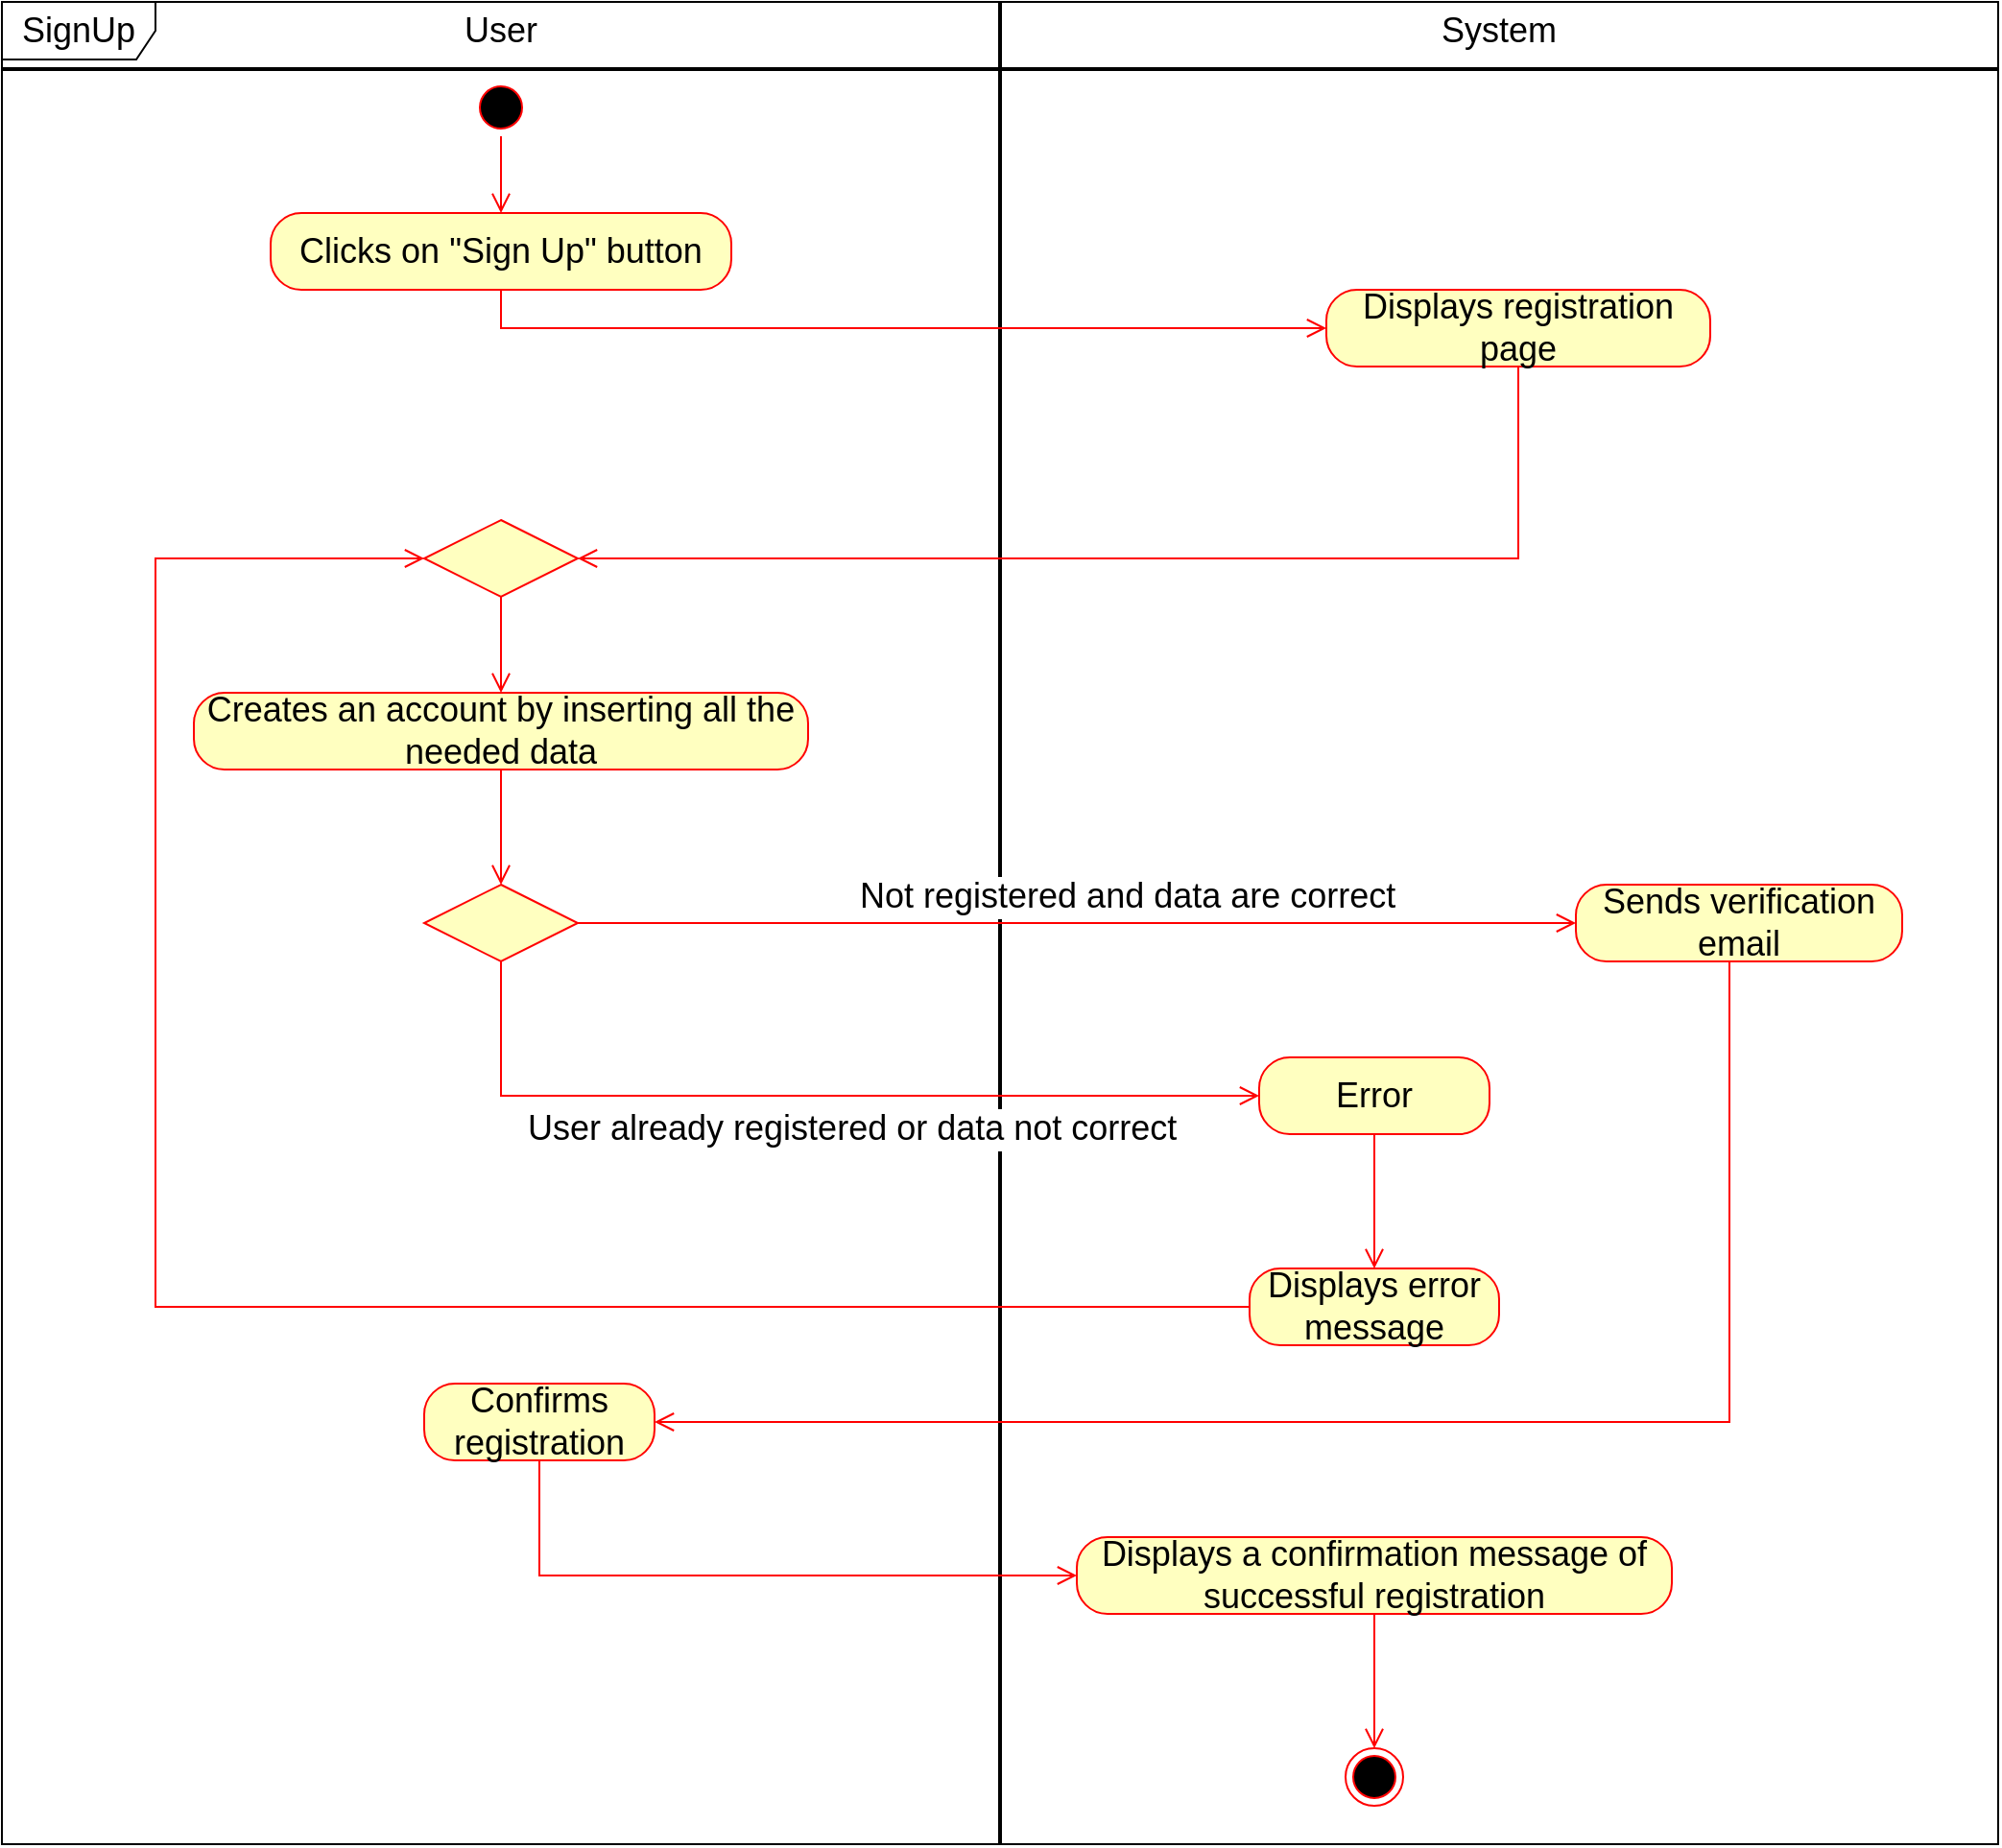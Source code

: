 <mxfile version="16.0.2" type="device" pages="5"><diagram id="i5hA1GaCMHNehdsZrgJi" name="SignUp"><mxGraphModel dx="946" dy="1772" grid="1" gridSize="10" guides="1" tooltips="1" connect="1" arrows="1" fold="1" page="1" pageScale="1" pageWidth="827" pageHeight="1169" math="0" shadow="0"><root><mxCell id="0"/><mxCell id="1" parent="0"/><mxCell id="0Yx5FehD2BTO6RTD4bYX-6" value="&lt;font style=&quot;font-size: 18px&quot;&gt;SignUp&lt;/font&gt;" style="shape=umlFrame;whiteSpace=wrap;html=1;width=80;height=30;" parent="1" vertex="1"><mxGeometry x="40" width="1040" height="960" as="geometry"/></mxCell><mxCell id="0Yx5FehD2BTO6RTD4bYX-12" value="" style="line;strokeWidth=2;direction=south;html=1;" parent="1" vertex="1"><mxGeometry x="555" width="10" height="960" as="geometry"/></mxCell><mxCell id="0Yx5FehD2BTO6RTD4bYX-13" value="" style="ellipse;html=1;shape=startState;fillColor=#000000;strokeColor=#ff0000;" parent="1" vertex="1"><mxGeometry x="285" y="40" width="30" height="30" as="geometry"/></mxCell><mxCell id="0Yx5FehD2BTO6RTD4bYX-14" value="" style="edgeStyle=orthogonalEdgeStyle;html=1;verticalAlign=bottom;endArrow=open;endSize=8;strokeColor=#ff0000;rounded=0;" parent="1" source="0Yx5FehD2BTO6RTD4bYX-13" target="uKWuuBFh4GgIhJsKvrVw-1" edge="1"><mxGeometry relative="1" as="geometry"><mxPoint x="300" y="130" as="targetPoint"/></mxGeometry></mxCell><mxCell id="0Yx5FehD2BTO6RTD4bYX-15" value="" style="rhombus;whiteSpace=wrap;html=1;fillColor=#ffffc0;strokeColor=#ff0000;" parent="1" vertex="1"><mxGeometry x="260" y="270" width="80" height="40" as="geometry"/></mxCell><mxCell id="0Yx5FehD2BTO6RTD4bYX-17" value="" style="edgeStyle=orthogonalEdgeStyle;html=1;align=left;verticalAlign=top;endArrow=open;endSize=8;strokeColor=#ff0000;rounded=0;" parent="1" source="0Yx5FehD2BTO6RTD4bYX-15" target="0Yx5FehD2BTO6RTD4bYX-19" edge="1"><mxGeometry x="-1" relative="1" as="geometry"><mxPoint x="300" y="360" as="targetPoint"/></mxGeometry></mxCell><mxCell id="0Yx5FehD2BTO6RTD4bYX-19" value="&lt;font style=&quot;font-size: 18px&quot;&gt;Creates an account by inserting all the needed data&lt;/font&gt;" style="rounded=1;whiteSpace=wrap;html=1;arcSize=40;fontColor=#000000;fillColor=#ffffc0;strokeColor=#ff0000;" parent="1" vertex="1"><mxGeometry x="140" y="360" width="320" height="40" as="geometry"/></mxCell><mxCell id="0Yx5FehD2BTO6RTD4bYX-20" value="" style="edgeStyle=orthogonalEdgeStyle;html=1;verticalAlign=bottom;endArrow=open;endSize=8;strokeColor=#ff0000;rounded=0;" parent="1" source="0Yx5FehD2BTO6RTD4bYX-19" target="0Yx5FehD2BTO6RTD4bYX-21" edge="1"><mxGeometry relative="1" as="geometry"><mxPoint x="300" y="460" as="targetPoint"/></mxGeometry></mxCell><mxCell id="0Yx5FehD2BTO6RTD4bYX-21" value="" style="rhombus;whiteSpace=wrap;html=1;fillColor=#ffffc0;strokeColor=#ff0000;" parent="1" vertex="1"><mxGeometry x="260" y="460" width="80" height="40" as="geometry"/></mxCell><mxCell id="0Yx5FehD2BTO6RTD4bYX-22" value="&lt;font style=&quot;font-size: 18px&quot;&gt;Not registered and data are correct&lt;/font&gt;" style="edgeStyle=orthogonalEdgeStyle;html=1;align=left;verticalAlign=bottom;endArrow=open;endSize=8;strokeColor=#ff0000;rounded=0;" parent="1" source="0Yx5FehD2BTO6RTD4bYX-21" target="0Yx5FehD2BTO6RTD4bYX-26" edge="1"><mxGeometry x="-0.444" relative="1" as="geometry"><mxPoint x="440" y="480" as="targetPoint"/><mxPoint as="offset"/></mxGeometry></mxCell><mxCell id="0Yx5FehD2BTO6RTD4bYX-23" value="&lt;font style=&quot;font-size: 18px&quot;&gt;User already registered or data not correct&lt;/font&gt;" style="edgeStyle=orthogonalEdgeStyle;html=1;align=left;verticalAlign=top;endArrow=open;endSize=8;strokeColor=#ff0000;rounded=0;" parent="1" source="0Yx5FehD2BTO6RTD4bYX-21" target="ZyyHc0Qk0W2XX4nhN9ns-6" edge="1"><mxGeometry x="-0.65" relative="1" as="geometry"><mxPoint x="630" y="600" as="targetPoint"/><Array as="points"><mxPoint x="300" y="570"/></Array><mxPoint as="offset"/></mxGeometry></mxCell><mxCell id="0Yx5FehD2BTO6RTD4bYX-25" value="" style="edgeStyle=orthogonalEdgeStyle;html=1;verticalAlign=bottom;endArrow=open;endSize=8;strokeColor=#ff0000;rounded=0;" parent="1" source="ZyyHc0Qk0W2XX4nhN9ns-5" target="0Yx5FehD2BTO6RTD4bYX-15" edge="1"><mxGeometry relative="1" as="geometry"><mxPoint x="690" y="724" as="targetPoint"/><Array as="points"><mxPoint x="120" y="680"/><mxPoint x="120" y="290"/></Array><mxPoint x="690" y="620" as="sourcePoint"/></mxGeometry></mxCell><mxCell id="0Yx5FehD2BTO6RTD4bYX-26" value="&lt;font style=&quot;font-size: 18px&quot;&gt;Sends verification email&lt;/font&gt;" style="rounded=1;whiteSpace=wrap;html=1;arcSize=40;fontColor=#000000;fillColor=#ffffc0;strokeColor=#ff0000;" parent="1" vertex="1"><mxGeometry x="860" y="460" width="170" height="40" as="geometry"/></mxCell><mxCell id="0Yx5FehD2BTO6RTD4bYX-27" value="" style="edgeStyle=orthogonalEdgeStyle;html=1;verticalAlign=bottom;endArrow=open;endSize=8;strokeColor=#ff0000;rounded=0;" parent="1" source="0Yx5FehD2BTO6RTD4bYX-26" target="0Yx5FehD2BTO6RTD4bYX-30" edge="1"><mxGeometry relative="1" as="geometry"><mxPoint x="940" y="560" as="targetPoint"/><Array as="points"><mxPoint x="940" y="740"/></Array></mxGeometry></mxCell><mxCell id="0Yx5FehD2BTO6RTD4bYX-30" value="&lt;font style=&quot;font-size: 18px&quot;&gt;Confirms registration&lt;/font&gt;" style="rounded=1;whiteSpace=wrap;html=1;arcSize=40;fontColor=#000000;fillColor=#ffffc0;strokeColor=#ff0000;" parent="1" vertex="1"><mxGeometry x="260" y="720" width="120" height="40" as="geometry"/></mxCell><mxCell id="0Yx5FehD2BTO6RTD4bYX-31" value="" style="edgeStyle=orthogonalEdgeStyle;html=1;verticalAlign=bottom;endArrow=open;endSize=8;strokeColor=#ff0000;rounded=0;" parent="1" source="0Yx5FehD2BTO6RTD4bYX-30" target="0Yx5FehD2BTO6RTD4bYX-32" edge="1"><mxGeometry relative="1" as="geometry"><mxPoint x="320" y="820" as="targetPoint"/><Array as="points"><mxPoint x="320" y="820"/></Array></mxGeometry></mxCell><mxCell id="0Yx5FehD2BTO6RTD4bYX-32" value="&lt;font style=&quot;font-size: 18px&quot;&gt;Displays a confirmation message of successful registration&lt;/font&gt;" style="rounded=1;whiteSpace=wrap;html=1;arcSize=40;fontColor=#000000;fillColor=#ffffc0;strokeColor=#ff0000;" parent="1" vertex="1"><mxGeometry x="600" y="800" width="310" height="40" as="geometry"/></mxCell><mxCell id="0Yx5FehD2BTO6RTD4bYX-33" value="" style="edgeStyle=orthogonalEdgeStyle;html=1;verticalAlign=bottom;endArrow=open;endSize=8;strokeColor=#ff0000;rounded=0;" parent="1" source="0Yx5FehD2BTO6RTD4bYX-32" target="0Yx5FehD2BTO6RTD4bYX-34" edge="1"><mxGeometry relative="1" as="geometry"><mxPoint x="700" y="880" as="targetPoint"/></mxGeometry></mxCell><mxCell id="0Yx5FehD2BTO6RTD4bYX-34" value="" style="ellipse;html=1;shape=endState;fillColor=#000000;strokeColor=#ff0000;" parent="1" vertex="1"><mxGeometry x="740" y="910" width="30" height="30" as="geometry"/></mxCell><mxCell id="0Yx5FehD2BTO6RTD4bYX-35" value="" style="line;strokeWidth=2;html=1;" parent="1" vertex="1"><mxGeometry x="40" y="30" width="1040" height="10" as="geometry"/></mxCell><mxCell id="0Yx5FehD2BTO6RTD4bYX-36" value="&lt;font style=&quot;font-size: 18px&quot;&gt;User&lt;/font&gt;" style="text;html=1;strokeColor=none;fillColor=none;align=center;verticalAlign=middle;whiteSpace=wrap;rounded=0;" parent="1" vertex="1"><mxGeometry x="270" width="60" height="30" as="geometry"/></mxCell><mxCell id="0Yx5FehD2BTO6RTD4bYX-37" value="&lt;font style=&quot;font-size: 18px&quot;&gt;System&lt;/font&gt;" style="text;html=1;strokeColor=none;fillColor=none;align=center;verticalAlign=middle;whiteSpace=wrap;rounded=0;" parent="1" vertex="1"><mxGeometry x="790" width="60" height="30" as="geometry"/></mxCell><mxCell id="ZyyHc0Qk0W2XX4nhN9ns-5" value="&lt;font style=&quot;font-size: 18px&quot;&gt;Displays error message&lt;/font&gt;" style="rounded=1;whiteSpace=wrap;html=1;arcSize=40;fontColor=#000000;fillColor=#ffffc0;strokeColor=#ff0000;" parent="1" vertex="1"><mxGeometry x="690" y="660" width="130" height="40" as="geometry"/></mxCell><mxCell id="ZyyHc0Qk0W2XX4nhN9ns-6" value="&lt;font style=&quot;font-size: 18px&quot;&gt;Error&lt;/font&gt;" style="rounded=1;whiteSpace=wrap;html=1;arcSize=40;fontColor=#000000;fillColor=#ffffc0;strokeColor=#ff0000;" parent="1" vertex="1"><mxGeometry x="695" y="550" width="120" height="40" as="geometry"/></mxCell><mxCell id="ZyyHc0Qk0W2XX4nhN9ns-7" value="" style="edgeStyle=orthogonalEdgeStyle;html=1;verticalAlign=bottom;endArrow=open;endSize=8;strokeColor=#ff0000;rounded=0;" parent="1" source="ZyyHc0Qk0W2XX4nhN9ns-6" target="ZyyHc0Qk0W2XX4nhN9ns-5" edge="1"><mxGeometry relative="1" as="geometry"><mxPoint x="690" y="650" as="targetPoint"/></mxGeometry></mxCell><mxCell id="uKWuuBFh4GgIhJsKvrVw-1" value="&lt;font style=&quot;font-size: 18px&quot;&gt;Clicks on &quot;Sign Up&quot; button&lt;/font&gt;" style="rounded=1;whiteSpace=wrap;html=1;arcSize=40;fontColor=#000000;fillColor=#ffffc0;strokeColor=#ff0000;" parent="1" vertex="1"><mxGeometry x="180" y="110" width="240" height="40" as="geometry"/></mxCell><mxCell id="uKWuuBFh4GgIhJsKvrVw-2" value="" style="edgeStyle=orthogonalEdgeStyle;html=1;verticalAlign=bottom;endArrow=open;endSize=8;strokeColor=#ff0000;rounded=0;" parent="1" source="uKWuuBFh4GgIhJsKvrVw-1" target="uKWuuBFh4GgIhJsKvrVw-3" edge="1"><mxGeometry relative="1" as="geometry"><mxPoint x="300" y="200" as="targetPoint"/><Array as="points"><mxPoint x="300" y="170"/></Array></mxGeometry></mxCell><mxCell id="uKWuuBFh4GgIhJsKvrVw-3" value="&lt;font style=&quot;font-size: 18px&quot;&gt;Displays registration page&lt;/font&gt;" style="rounded=1;whiteSpace=wrap;html=1;arcSize=40;fontColor=#000000;fillColor=#ffffc0;strokeColor=#ff0000;" parent="1" vertex="1"><mxGeometry x="730" y="150" width="200" height="40" as="geometry"/></mxCell><mxCell id="uKWuuBFh4GgIhJsKvrVw-4" value="" style="edgeStyle=orthogonalEdgeStyle;html=1;verticalAlign=bottom;endArrow=open;endSize=8;strokeColor=#ff0000;rounded=0;" parent="1" source="uKWuuBFh4GgIhJsKvrVw-3" target="0Yx5FehD2BTO6RTD4bYX-15" edge="1"><mxGeometry relative="1" as="geometry"><mxPoint x="820" y="210" as="targetPoint"/><Array as="points"><mxPoint x="830" y="290"/></Array></mxGeometry></mxCell></root></mxGraphModel></diagram><diagram id="QBrfwgUqq6HXXIQ34ec0" name="LogIn"><mxGraphModel dx="1662" dy="2034" grid="1" gridSize="10" guides="1" tooltips="1" connect="1" arrows="1" fold="1" page="1" pageScale="1" pageWidth="827" pageHeight="1169" math="0" shadow="0"><root><mxCell id="lk8WA9MDYlUOGoSsoRtr-0"/><mxCell id="lk8WA9MDYlUOGoSsoRtr-1" parent="lk8WA9MDYlUOGoSsoRtr-0"/><mxCell id="H0pcSbQBk07YNYU-L_Fw-0" value="&lt;font style=&quot;font-size: 18px&quot;&gt;LogIn&lt;/font&gt;" style="shape=umlFrame;whiteSpace=wrap;html=1;width=80;height=30;" parent="lk8WA9MDYlUOGoSsoRtr-1" vertex="1"><mxGeometry x="40" width="1040" height="880" as="geometry"/></mxCell><mxCell id="H0pcSbQBk07YNYU-L_Fw-1" value="" style="line;strokeWidth=2;direction=south;html=1;" parent="lk8WA9MDYlUOGoSsoRtr-1" vertex="1"><mxGeometry x="555" width="10" height="880" as="geometry"/></mxCell><mxCell id="H0pcSbQBk07YNYU-L_Fw-2" value="" style="ellipse;html=1;shape=startState;fillColor=#000000;strokeColor=#ff0000;" parent="lk8WA9MDYlUOGoSsoRtr-1" vertex="1"><mxGeometry x="285" y="40" width="30" height="30" as="geometry"/></mxCell><mxCell id="H0pcSbQBk07YNYU-L_Fw-3" value="" style="edgeStyle=orthogonalEdgeStyle;html=1;verticalAlign=bottom;endArrow=open;endSize=8;strokeColor=#ff0000;rounded=0;" parent="lk8WA9MDYlUOGoSsoRtr-1" source="H0pcSbQBk07YNYU-L_Fw-2" edge="1"><mxGeometry relative="1" as="geometry"><mxPoint x="300" y="130" as="targetPoint"/></mxGeometry></mxCell><mxCell id="H0pcSbQBk07YNYU-L_Fw-4" value="" style="rhombus;whiteSpace=wrap;html=1;fillColor=#ffffc0;strokeColor=#ff0000;" parent="lk8WA9MDYlUOGoSsoRtr-1" vertex="1"><mxGeometry x="260" y="300" width="80" height="40" as="geometry"/></mxCell><mxCell id="H0pcSbQBk07YNYU-L_Fw-5" value="" style="edgeStyle=orthogonalEdgeStyle;html=1;align=left;verticalAlign=top;endArrow=open;endSize=8;strokeColor=#ff0000;rounded=0;" parent="lk8WA9MDYlUOGoSsoRtr-1" source="H0pcSbQBk07YNYU-L_Fw-4" target="H0pcSbQBk07YNYU-L_Fw-6" edge="1"><mxGeometry x="-1" relative="1" as="geometry"><mxPoint x="300" y="390" as="targetPoint"/></mxGeometry></mxCell><mxCell id="H0pcSbQBk07YNYU-L_Fw-6" value="&lt;font style=&quot;font-size: 18px&quot;&gt;Inserts credentials&lt;/font&gt;" style="rounded=1;whiteSpace=wrap;html=1;arcSize=40;fontColor=#000000;fillColor=#ffffc0;strokeColor=#ff0000;" parent="lk8WA9MDYlUOGoSsoRtr-1" vertex="1"><mxGeometry x="140" y="390" width="320" height="40" as="geometry"/></mxCell><mxCell id="H0pcSbQBk07YNYU-L_Fw-7" value="" style="edgeStyle=orthogonalEdgeStyle;html=1;verticalAlign=bottom;endArrow=open;endSize=8;strokeColor=#ff0000;rounded=0;" parent="lk8WA9MDYlUOGoSsoRtr-1" source="H0pcSbQBk07YNYU-L_Fw-6" target="H0pcSbQBk07YNYU-L_Fw-8" edge="1"><mxGeometry relative="1" as="geometry"><mxPoint x="300" y="490" as="targetPoint"/></mxGeometry></mxCell><mxCell id="H0pcSbQBk07YNYU-L_Fw-8" value="" style="rhombus;whiteSpace=wrap;html=1;fillColor=#ffffc0;strokeColor=#ff0000;" parent="lk8WA9MDYlUOGoSsoRtr-1" vertex="1"><mxGeometry x="260" y="490" width="80" height="40" as="geometry"/></mxCell><mxCell id="H0pcSbQBk07YNYU-L_Fw-9" value="&lt;font style=&quot;font-size: 18px&quot;&gt;Correct credentials&lt;/font&gt;" style="edgeStyle=orthogonalEdgeStyle;html=1;align=left;verticalAlign=bottom;endArrow=open;endSize=8;strokeColor=#ff0000;rounded=0;" parent="lk8WA9MDYlUOGoSsoRtr-1" source="H0pcSbQBk07YNYU-L_Fw-8" target="H0pcSbQBk07YNYU-L_Fw-13" edge="1"><mxGeometry x="-0.268" relative="1" as="geometry"><mxPoint x="440" y="510" as="targetPoint"/><mxPoint as="offset"/></mxGeometry></mxCell><mxCell id="H0pcSbQBk07YNYU-L_Fw-10" value="&lt;font style=&quot;font-size: 18px&quot;&gt;Wrong credentials&lt;/font&gt;" style="edgeStyle=orthogonalEdgeStyle;html=1;align=left;verticalAlign=top;endArrow=open;endSize=8;strokeColor=#ff0000;rounded=0;" parent="lk8WA9MDYlUOGoSsoRtr-1" source="H0pcSbQBk07YNYU-L_Fw-8" target="H0pcSbQBk07YNYU-L_Fw-26" edge="1"><mxGeometry x="-0.442" relative="1" as="geometry"><mxPoint x="630" y="630" as="targetPoint"/><Array as="points"><mxPoint x="300" y="630"/></Array><mxPoint as="offset"/></mxGeometry></mxCell><mxCell id="H0pcSbQBk07YNYU-L_Fw-13" value="&lt;font style=&quot;font-size: 18px&quot;&gt;Displays precedent page or home page&lt;/font&gt;" style="rounded=1;whiteSpace=wrap;html=1;arcSize=40;fontColor=#000000;fillColor=#ffffc0;strokeColor=#ff0000;" parent="lk8WA9MDYlUOGoSsoRtr-1" vertex="1"><mxGeometry x="750" y="490" width="250" height="40" as="geometry"/></mxCell><mxCell id="H0pcSbQBk07YNYU-L_Fw-14" value="" style="edgeStyle=orthogonalEdgeStyle;html=1;verticalAlign=bottom;endArrow=open;endSize=8;strokeColor=#ff0000;rounded=0;" parent="lk8WA9MDYlUOGoSsoRtr-1" source="H0pcSbQBk07YNYU-L_Fw-13" target="H0pcSbQBk07YNYU-L_Fw-19" edge="1"><mxGeometry relative="1" as="geometry"><mxPoint x="755" y="830" as="targetPoint"/><Array as="points"/></mxGeometry></mxCell><mxCell id="H0pcSbQBk07YNYU-L_Fw-19" value="" style="ellipse;html=1;shape=endState;fillColor=#000000;strokeColor=#ff0000;" parent="lk8WA9MDYlUOGoSsoRtr-1" vertex="1"><mxGeometry x="860" y="740" width="30" height="30" as="geometry"/></mxCell><mxCell id="H0pcSbQBk07YNYU-L_Fw-20" value="" style="line;strokeWidth=2;html=1;" parent="lk8WA9MDYlUOGoSsoRtr-1" vertex="1"><mxGeometry x="40" y="30" width="1040" height="10" as="geometry"/></mxCell><mxCell id="H0pcSbQBk07YNYU-L_Fw-21" value="&lt;font style=&quot;font-size: 18px&quot;&gt;User&lt;/font&gt;" style="text;html=1;strokeColor=none;fillColor=none;align=center;verticalAlign=middle;whiteSpace=wrap;rounded=0;" parent="lk8WA9MDYlUOGoSsoRtr-1" vertex="1"><mxGeometry x="270" width="60" height="30" as="geometry"/></mxCell><mxCell id="H0pcSbQBk07YNYU-L_Fw-22" value="&lt;font style=&quot;font-size: 18px&quot;&gt;System&lt;/font&gt;" style="text;html=1;strokeColor=none;fillColor=none;align=center;verticalAlign=middle;whiteSpace=wrap;rounded=0;" parent="lk8WA9MDYlUOGoSsoRtr-1" vertex="1"><mxGeometry x="790" width="60" height="30" as="geometry"/></mxCell><mxCell id="H0pcSbQBk07YNYU-L_Fw-23" value="&lt;font style=&quot;font-size: 18px&quot;&gt;Displays error message&lt;/font&gt;" style="rounded=1;whiteSpace=wrap;html=1;arcSize=40;fontColor=#000000;fillColor=#ffffc0;strokeColor=#ff0000;" parent="lk8WA9MDYlUOGoSsoRtr-1" vertex="1"><mxGeometry x="610" y="740" width="160" height="40" as="geometry"/></mxCell><mxCell id="H0pcSbQBk07YNYU-L_Fw-24" value="" style="edgeStyle=orthogonalEdgeStyle;html=1;verticalAlign=bottom;endArrow=open;endSize=8;strokeColor=#ff0000;rounded=0;" parent="lk8WA9MDYlUOGoSsoRtr-1" source="H0pcSbQBk07YNYU-L_Fw-23" target="H0pcSbQBk07YNYU-L_Fw-4" edge="1"><mxGeometry relative="1" as="geometry"><mxPoint x="690" y="840" as="targetPoint"/><Array as="points"><mxPoint x="100" y="760"/><mxPoint x="100" y="320"/></Array></mxGeometry></mxCell><mxCell id="H0pcSbQBk07YNYU-L_Fw-26" value="&lt;font style=&quot;font-size: 18px&quot;&gt;Error&lt;/font&gt;" style="rounded=1;whiteSpace=wrap;html=1;arcSize=40;fontColor=#000000;fillColor=#ffffc0;strokeColor=#ff0000;" parent="lk8WA9MDYlUOGoSsoRtr-1" vertex="1"><mxGeometry x="630" y="610" width="120" height="40" as="geometry"/></mxCell><mxCell id="H0pcSbQBk07YNYU-L_Fw-27" value="" style="edgeStyle=orthogonalEdgeStyle;html=1;verticalAlign=bottom;endArrow=open;endSize=8;strokeColor=#ff0000;rounded=0;" parent="lk8WA9MDYlUOGoSsoRtr-1" source="H0pcSbQBk07YNYU-L_Fw-26" target="H0pcSbQBk07YNYU-L_Fw-23" edge="1"><mxGeometry relative="1" as="geometry"><mxPoint x="690" y="710" as="targetPoint"/></mxGeometry></mxCell><mxCell id="7cRLD-OujMp4vOXJJFKc-0" value="&lt;font style=&quot;font-size: 18px&quot;&gt;Clicks on &quot;Sign In&quot; button&lt;/font&gt;" style="rounded=1;whiteSpace=wrap;html=1;arcSize=40;fontColor=#000000;fillColor=#ffffc0;strokeColor=#ff0000;" parent="lk8WA9MDYlUOGoSsoRtr-1" vertex="1"><mxGeometry x="200" y="120" width="200" height="40" as="geometry"/></mxCell><mxCell id="7cRLD-OujMp4vOXJJFKc-1" value="" style="edgeStyle=orthogonalEdgeStyle;html=1;verticalAlign=bottom;endArrow=open;endSize=8;strokeColor=#ff0000;rounded=0;" parent="lk8WA9MDYlUOGoSsoRtr-1" source="7cRLD-OujMp4vOXJJFKc-0" target="7cRLD-OujMp4vOXJJFKc-2" edge="1"><mxGeometry relative="1" as="geometry"><mxPoint x="300" y="210" as="targetPoint"/></mxGeometry></mxCell><mxCell id="7cRLD-OujMp4vOXJJFKc-2" value="&lt;font style=&quot;font-size: 18px&quot;&gt;Displays login page&lt;/font&gt;" style="rounded=1;whiteSpace=wrap;html=1;arcSize=40;fontColor=#000000;fillColor=#ffffc0;strokeColor=#ff0000;" parent="lk8WA9MDYlUOGoSsoRtr-1" vertex="1"><mxGeometry x="730" y="180" width="180" height="40" as="geometry"/></mxCell><mxCell id="7cRLD-OujMp4vOXJJFKc-3" value="" style="edgeStyle=orthogonalEdgeStyle;html=1;verticalAlign=bottom;endArrow=open;endSize=8;strokeColor=#ff0000;rounded=0;" parent="lk8WA9MDYlUOGoSsoRtr-1" source="7cRLD-OujMp4vOXJJFKc-2" target="H0pcSbQBk07YNYU-L_Fw-4" edge="1"><mxGeometry relative="1" as="geometry"><mxPoint x="820" y="260" as="targetPoint"/><Array as="points"><mxPoint x="820" y="320"/></Array></mxGeometry></mxCell></root></mxGraphModel></diagram><diagram id="NX4KJ0emV-spg4WpXDUq" name="PublishAPost"><mxGraphModel dx="1662" dy="2034" grid="1" gridSize="10" guides="1" tooltips="1" connect="1" arrows="1" fold="1" page="1" pageScale="1" pageWidth="827" pageHeight="1169" math="0" shadow="0"><root><mxCell id="JywbN3MFghpIxp9DJnzV-0"/><mxCell id="JywbN3MFghpIxp9DJnzV-1" parent="JywbN3MFghpIxp9DJnzV-0"/><mxCell id="JywbN3MFghpIxp9DJnzV-2" value="&lt;font style=&quot;font-size: 18px&quot;&gt;PublishAPost&lt;/font&gt;" style="shape=umlFrame;whiteSpace=wrap;html=1;width=130;height=30;" parent="JywbN3MFghpIxp9DJnzV-1" vertex="1"><mxGeometry x="40" width="1040" height="720" as="geometry"/></mxCell><mxCell id="JywbN3MFghpIxp9DJnzV-3" value="" style="line;strokeWidth=2;direction=south;html=1;" parent="JywbN3MFghpIxp9DJnzV-1" vertex="1"><mxGeometry x="555" width="10" height="720" as="geometry"/></mxCell><mxCell id="JywbN3MFghpIxp9DJnzV-4" value="" style="ellipse;html=1;shape=startState;fillColor=#000000;strokeColor=#ff0000;" parent="JywbN3MFghpIxp9DJnzV-1" vertex="1"><mxGeometry x="285" y="40" width="30" height="30" as="geometry"/></mxCell><mxCell id="JywbN3MFghpIxp9DJnzV-5" value="" style="edgeStyle=orthogonalEdgeStyle;html=1;verticalAlign=bottom;endArrow=open;endSize=8;strokeColor=#ff0000;rounded=0;" parent="JywbN3MFghpIxp9DJnzV-1" source="JywbN3MFghpIxp9DJnzV-4" target="JywbN3MFghpIxp9DJnzV-23" edge="1"><mxGeometry relative="1" as="geometry"><mxPoint x="300" y="120" as="targetPoint"/></mxGeometry></mxCell><mxCell id="JywbN3MFghpIxp9DJnzV-8" value="&lt;font style=&quot;font-size: 18px&quot;&gt;&amp;nbsp;Inserts a new answer in the form and clicks the confirmation button&lt;/font&gt;" style="rounded=1;whiteSpace=wrap;html=1;arcSize=40;fontColor=#000000;fillColor=#ffffc0;strokeColor=#ff0000;" parent="JywbN3MFghpIxp9DJnzV-1" vertex="1"><mxGeometry x="140" y="260" width="320" height="40" as="geometry"/></mxCell><mxCell id="JywbN3MFghpIxp9DJnzV-9" value="" style="edgeStyle=orthogonalEdgeStyle;html=1;verticalAlign=bottom;endArrow=open;endSize=8;strokeColor=#ff0000;rounded=0;entryX=0.5;entryY=0;entryDx=0;entryDy=0;" parent="JywbN3MFghpIxp9DJnzV-1" source="JywbN3MFghpIxp9DJnzV-8" target="JywbN3MFghpIxp9DJnzV-10" edge="1"><mxGeometry relative="1" as="geometry"><mxPoint x="300" y="320" as="targetPoint"/></mxGeometry></mxCell><mxCell id="JywbN3MFghpIxp9DJnzV-10" value="" style="rhombus;whiteSpace=wrap;html=1;fillColor=#ffffc0;strokeColor=#ff0000;" parent="JywbN3MFghpIxp9DJnzV-1" vertex="1"><mxGeometry x="260" y="350" width="80" height="40" as="geometry"/></mxCell><mxCell id="JywbN3MFghpIxp9DJnzV-11" value="&lt;font style=&quot;font-size: 18px&quot;&gt;Valid contents&lt;/font&gt;" style="edgeStyle=orthogonalEdgeStyle;html=1;align=left;verticalAlign=bottom;endArrow=open;endSize=8;strokeColor=#ff0000;rounded=0;" parent="JywbN3MFghpIxp9DJnzV-1" source="JywbN3MFghpIxp9DJnzV-10" target="JywbN3MFghpIxp9DJnzV-13" edge="1"><mxGeometry x="-0.171" relative="1" as="geometry"><mxPoint x="440" y="340" as="targetPoint"/><mxPoint as="offset"/></mxGeometry></mxCell><mxCell id="JywbN3MFghpIxp9DJnzV-12" value="&lt;font style=&quot;font-size: 18px&quot;&gt;Invalid contents&lt;/font&gt;" style="edgeStyle=orthogonalEdgeStyle;html=1;align=left;verticalAlign=top;endArrow=open;endSize=8;strokeColor=#ff0000;rounded=0;" parent="JywbN3MFghpIxp9DJnzV-1" source="JywbN3MFghpIxp9DJnzV-10" target="JywbN3MFghpIxp9DJnzV-21" edge="1"><mxGeometry x="-0.442" relative="1" as="geometry"><mxPoint x="630" y="460" as="targetPoint"/><Array as="points"><mxPoint x="300" y="460"/></Array><mxPoint as="offset"/></mxGeometry></mxCell><mxCell id="JywbN3MFghpIxp9DJnzV-13" value="&lt;font style=&quot;font-size: 18px&quot;&gt;The answer is in pending approval&lt;/font&gt;" style="rounded=1;whiteSpace=wrap;html=1;arcSize=40;fontColor=#000000;fillColor=#ffffc0;strokeColor=#ff0000;" parent="JywbN3MFghpIxp9DJnzV-1" vertex="1"><mxGeometry x="750" y="350" width="250" height="40" as="geometry"/></mxCell><mxCell id="JywbN3MFghpIxp9DJnzV-14" value="" style="edgeStyle=orthogonalEdgeStyle;html=1;verticalAlign=bottom;endArrow=open;endSize=8;strokeColor=#ff0000;rounded=0;" parent="JywbN3MFghpIxp9DJnzV-1" source="JywbN3MFghpIxp9DJnzV-13" target="JywbN3MFghpIxp9DJnzV-15" edge="1"><mxGeometry relative="1" as="geometry"><mxPoint x="755" y="660" as="targetPoint"/><Array as="points"/></mxGeometry></mxCell><mxCell id="JywbN3MFghpIxp9DJnzV-15" value="" style="ellipse;html=1;shape=endState;fillColor=#000000;strokeColor=#ff0000;" parent="JywbN3MFghpIxp9DJnzV-1" vertex="1"><mxGeometry x="860" y="570" width="30" height="30" as="geometry"/></mxCell><mxCell id="JywbN3MFghpIxp9DJnzV-16" value="" style="line;strokeWidth=2;html=1;" parent="JywbN3MFghpIxp9DJnzV-1" vertex="1"><mxGeometry x="40" y="30" width="1040" height="10" as="geometry"/></mxCell><mxCell id="JywbN3MFghpIxp9DJnzV-17" value="&lt;font style=&quot;font-size: 18px&quot;&gt;User&lt;/font&gt;" style="text;html=1;strokeColor=none;fillColor=none;align=center;verticalAlign=middle;whiteSpace=wrap;rounded=0;" parent="JywbN3MFghpIxp9DJnzV-1" vertex="1"><mxGeometry x="245" width="110" height="30" as="geometry"/></mxCell><mxCell id="JywbN3MFghpIxp9DJnzV-18" value="&lt;font style=&quot;font-size: 18px&quot;&gt;System&lt;/font&gt;" style="text;html=1;strokeColor=none;fillColor=none;align=center;verticalAlign=middle;whiteSpace=wrap;rounded=0;" parent="JywbN3MFghpIxp9DJnzV-1" vertex="1"><mxGeometry x="790" width="60" height="30" as="geometry"/></mxCell><mxCell id="JywbN3MFghpIxp9DJnzV-19" value="&lt;font style=&quot;font-size: 18px&quot;&gt;Displays error message&lt;/font&gt;" style="rounded=1;whiteSpace=wrap;html=1;arcSize=40;fontColor=#000000;fillColor=#ffffc0;strokeColor=#ff0000;" parent="JywbN3MFghpIxp9DJnzV-1" vertex="1"><mxGeometry x="610" y="570" width="160" height="40" as="geometry"/></mxCell><mxCell id="JywbN3MFghpIxp9DJnzV-20" value="" style="edgeStyle=orthogonalEdgeStyle;html=1;verticalAlign=bottom;endArrow=open;endSize=8;strokeColor=#ff0000;rounded=0;" parent="JywbN3MFghpIxp9DJnzV-1" source="JywbN3MFghpIxp9DJnzV-19" target="WKENXxvXw02hCiReV8y9-4" edge="1"><mxGeometry relative="1" as="geometry"><mxPoint x="690" y="670" as="targetPoint"/><Array as="points"><mxPoint x="130" y="590"/></Array></mxGeometry></mxCell><mxCell id="JywbN3MFghpIxp9DJnzV-21" value="&lt;font style=&quot;font-size: 18px&quot;&gt;Error&lt;/font&gt;" style="rounded=1;whiteSpace=wrap;html=1;arcSize=40;fontColor=#000000;fillColor=#ffffc0;strokeColor=#ff0000;" parent="JywbN3MFghpIxp9DJnzV-1" vertex="1"><mxGeometry x="630" y="440" width="120" height="40" as="geometry"/></mxCell><mxCell id="JywbN3MFghpIxp9DJnzV-22" value="" style="edgeStyle=orthogonalEdgeStyle;html=1;verticalAlign=bottom;endArrow=open;endSize=8;strokeColor=#ff0000;rounded=0;" parent="JywbN3MFghpIxp9DJnzV-1" source="JywbN3MFghpIxp9DJnzV-21" target="JywbN3MFghpIxp9DJnzV-19" edge="1"><mxGeometry relative="1" as="geometry"><mxPoint x="690" y="540" as="targetPoint"/></mxGeometry></mxCell><mxCell id="JywbN3MFghpIxp9DJnzV-23" value="&lt;font style=&quot;font-size: 18px&quot;&gt;Selects a section and a discussion&lt;/font&gt;" style="rounded=1;whiteSpace=wrap;html=1;arcSize=40;fontColor=#000000;fillColor=#ffffc0;strokeColor=#ff0000;" parent="JywbN3MFghpIxp9DJnzV-1" vertex="1"><mxGeometry x="150" y="160" width="300" height="40" as="geometry"/></mxCell><mxCell id="JywbN3MFghpIxp9DJnzV-24" value="" style="edgeStyle=orthogonalEdgeStyle;html=1;verticalAlign=bottom;endArrow=open;endSize=8;strokeColor=#ff0000;rounded=0;" parent="JywbN3MFghpIxp9DJnzV-1" source="JywbN3MFghpIxp9DJnzV-23" target="JywbN3MFghpIxp9DJnzV-8" edge="1"><mxGeometry relative="1" as="geometry"><mxPoint x="300" y="220" as="targetPoint"/></mxGeometry></mxCell><mxCell id="WKENXxvXw02hCiReV8y9-4" value="&lt;font style=&quot;font-size: 18px&quot;&gt;Modifies the answer&lt;/font&gt;" style="rounded=1;whiteSpace=wrap;html=1;arcSize=40;fontColor=#000000;fillColor=#ffffc0;strokeColor=#ff0000;" parent="JywbN3MFghpIxp9DJnzV-1" vertex="1"><mxGeometry x="70" y="470" width="120" height="40" as="geometry"/></mxCell><mxCell id="WKENXxvXw02hCiReV8y9-5" value="" style="edgeStyle=orthogonalEdgeStyle;html=1;verticalAlign=bottom;endArrow=open;endSize=8;strokeColor=#ff0000;rounded=0;" parent="JywbN3MFghpIxp9DJnzV-1" source="WKENXxvXw02hCiReV8y9-4" target="JywbN3MFghpIxp9DJnzV-10" edge="1"><mxGeometry relative="1" as="geometry"><mxPoint x="180" y="570" as="targetPoint"/><Array as="points"><mxPoint x="130" y="370"/></Array></mxGeometry></mxCell></root></mxGraphModel></diagram><diagram id="xcuDcfUBw6uulzkoQ40_" name="ModifyAPost"><mxGraphModel dx="946" dy="603" grid="1" gridSize="10" guides="1" tooltips="1" connect="1" arrows="1" fold="1" page="1" pageScale="1" pageWidth="827" pageHeight="1169" math="0" shadow="0"><root><mxCell id="rfF3BMJk1L4laY5U-T6r-0"/><mxCell id="rfF3BMJk1L4laY5U-T6r-1" parent="rfF3BMJk1L4laY5U-T6r-0"/><mxCell id="4bSX0plQ2-LvprHm_XTw-0" value="&lt;font style=&quot;font-size: 18px&quot;&gt;ModifyAPost&lt;/font&gt;" style="shape=umlFrame;whiteSpace=wrap;html=1;width=130;height=30;" parent="rfF3BMJk1L4laY5U-T6r-1" vertex="1"><mxGeometry x="10" y="50" width="1040" height="720" as="geometry"/></mxCell><mxCell id="4bSX0plQ2-LvprHm_XTw-1" value="" style="line;strokeWidth=2;direction=south;html=1;" parent="rfF3BMJk1L4laY5U-T6r-1" vertex="1"><mxGeometry x="525" y="50" width="10" height="720" as="geometry"/></mxCell><mxCell id="4bSX0plQ2-LvprHm_XTw-2" value="" style="ellipse;html=1;shape=startState;fillColor=#000000;strokeColor=#ff0000;" parent="rfF3BMJk1L4laY5U-T6r-1" vertex="1"><mxGeometry x="255" y="90" width="30" height="30" as="geometry"/></mxCell><mxCell id="4bSX0plQ2-LvprHm_XTw-3" value="" style="edgeStyle=orthogonalEdgeStyle;html=1;verticalAlign=bottom;endArrow=open;endSize=8;strokeColor=#ff0000;rounded=0;" parent="rfF3BMJk1L4laY5U-T6r-1" source="4bSX0plQ2-LvprHm_XTw-2" target="4bSX0plQ2-LvprHm_XTw-10" edge="1"><mxGeometry relative="1" as="geometry"><mxPoint x="270" y="170" as="targetPoint"/></mxGeometry></mxCell><mxCell id="4bSX0plQ2-LvprHm_XTw-4" value="&lt;font style=&quot;font-size: 18px&quot;&gt;Introduces changes and confirms&lt;/font&gt;" style="rounded=1;whiteSpace=wrap;html=1;arcSize=40;fontColor=#000000;fillColor=#ffffc0;strokeColor=#ff0000;" parent="rfF3BMJk1L4laY5U-T6r-1" vertex="1"><mxGeometry x="150" y="300" width="230" height="40" as="geometry"/></mxCell><mxCell id="4bSX0plQ2-LvprHm_XTw-5" value="" style="edgeStyle=orthogonalEdgeStyle;html=1;verticalAlign=bottom;endArrow=open;endSize=8;strokeColor=#ff0000;rounded=0;" parent="rfF3BMJk1L4laY5U-T6r-1" source="4bSX0plQ2-LvprHm_XTw-4" target="5plpDDCoM4SiKwd97oR1-0" edge="1"><mxGeometry relative="1" as="geometry"><mxPoint x="270" y="490" as="targetPoint"/><Array as="points"><mxPoint x="270" y="400"/><mxPoint x="270" y="400"/></Array></mxGeometry></mxCell><mxCell id="4bSX0plQ2-LvprHm_XTw-6" value="" style="ellipse;html=1;shape=endState;fillColor=#000000;strokeColor=#ff0000;" parent="rfF3BMJk1L4laY5U-T6r-1" vertex="1"><mxGeometry x="855" y="585" width="30" height="30" as="geometry"/></mxCell><mxCell id="4bSX0plQ2-LvprHm_XTw-7" value="" style="line;strokeWidth=2;html=1;" parent="rfF3BMJk1L4laY5U-T6r-1" vertex="1"><mxGeometry x="10" y="80" width="1040" height="10" as="geometry"/></mxCell><mxCell id="4bSX0plQ2-LvprHm_XTw-8" value="&lt;font style=&quot;font-size: 18px&quot;&gt;User&lt;/font&gt;" style="text;html=1;strokeColor=none;fillColor=none;align=center;verticalAlign=middle;whiteSpace=wrap;rounded=0;" parent="rfF3BMJk1L4laY5U-T6r-1" vertex="1"><mxGeometry x="215" y="50" width="110" height="30" as="geometry"/></mxCell><mxCell id="4bSX0plQ2-LvprHm_XTw-9" value="&lt;font style=&quot;font-size: 18px&quot;&gt;System&lt;/font&gt;" style="text;html=1;strokeColor=none;fillColor=none;align=center;verticalAlign=middle;whiteSpace=wrap;rounded=0;" parent="rfF3BMJk1L4laY5U-T6r-1" vertex="1"><mxGeometry x="760" y="50" width="60" height="30" as="geometry"/></mxCell><mxCell id="4bSX0plQ2-LvprHm_XTw-10" value="&lt;font style=&quot;font-size: 18px&quot;&gt;Selects the button to modify a post&lt;/font&gt;" style="rounded=1;whiteSpace=wrap;html=1;arcSize=40;fontColor=#000000;fillColor=#ffffc0;strokeColor=#ff0000;" parent="rfF3BMJk1L4laY5U-T6r-1" vertex="1"><mxGeometry x="130" y="170" width="280" height="40" as="geometry"/></mxCell><mxCell id="4bSX0plQ2-LvprHm_XTw-11" value="" style="edgeStyle=orthogonalEdgeStyle;html=1;verticalAlign=bottom;endArrow=open;endSize=8;strokeColor=#ff0000;rounded=0;" parent="rfF3BMJk1L4laY5U-T6r-1" source="4bSX0plQ2-LvprHm_XTw-10" target="4bSX0plQ2-LvprHm_XTw-12" edge="1"><mxGeometry relative="1" as="geometry"><mxPoint x="275" y="270" as="targetPoint"/></mxGeometry></mxCell><mxCell id="4bSX0plQ2-LvprHm_XTw-12" value="&lt;font style=&quot;font-size: 18px&quot;&gt;Displays edit page&lt;/font&gt;" style="rounded=1;whiteSpace=wrap;html=1;arcSize=40;fontColor=#000000;fillColor=#ffffc0;strokeColor=#ff0000;" parent="rfF3BMJk1L4laY5U-T6r-1" vertex="1"><mxGeometry x="610" y="170" width="200" height="40" as="geometry"/></mxCell><mxCell id="4bSX0plQ2-LvprHm_XTw-17" value="" style="edgeStyle=orthogonalEdgeStyle;html=1;verticalAlign=bottom;endArrow=open;endSize=8;strokeColor=#ff0000;rounded=0;" parent="rfF3BMJk1L4laY5U-T6r-1" source="4bSX0plQ2-LvprHm_XTw-12" target="4bSX0plQ2-LvprHm_XTw-4" edge="1"><mxGeometry relative="1" as="geometry"><mxPoint x="710" y="430" as="targetPoint"/><Array as="points"><mxPoint x="710" y="320"/></Array><mxPoint x="710" y="370" as="sourcePoint"/></mxGeometry></mxCell><mxCell id="4bSX0plQ2-LvprHm_XTw-18" value="&lt;font style=&quot;font-size: 18px&quot;&gt;The changes are visible&lt;/font&gt;" style="rounded=1;whiteSpace=wrap;html=1;arcSize=40;fontColor=#000000;fillColor=#ffffc0;strokeColor=#ff0000;" parent="rfF3BMJk1L4laY5U-T6r-1" vertex="1"><mxGeometry x="750" y="480" width="240" height="40" as="geometry"/></mxCell><mxCell id="4bSX0plQ2-LvprHm_XTw-19" value="" style="edgeStyle=orthogonalEdgeStyle;html=1;verticalAlign=bottom;endArrow=open;endSize=8;strokeColor=#ff0000;rounded=0;" parent="rfF3BMJk1L4laY5U-T6r-1" source="4bSX0plQ2-LvprHm_XTw-18" target="4bSX0plQ2-LvprHm_XTw-6" edge="1"><mxGeometry relative="1" as="geometry"><mxPoint x="980" y="610" as="targetPoint"/></mxGeometry></mxCell><mxCell id="5plpDDCoM4SiKwd97oR1-0" value="" style="rhombus;whiteSpace=wrap;html=1;fillColor=#ffffc0;strokeColor=#ff0000;" parent="rfF3BMJk1L4laY5U-T6r-1" vertex="1"><mxGeometry x="230" y="410" width="80" height="40" as="geometry"/></mxCell><mxCell id="5plpDDCoM4SiKwd97oR1-1" value="&lt;font style=&quot;font-size: 18px&quot;&gt;Valid contents&lt;/font&gt;" style="edgeStyle=orthogonalEdgeStyle;html=1;align=left;verticalAlign=bottom;endArrow=open;endSize=8;strokeColor=#ff0000;rounded=0;" parent="rfF3BMJk1L4laY5U-T6r-1" source="5plpDDCoM4SiKwd97oR1-0" target="4bSX0plQ2-LvprHm_XTw-18" edge="1"><mxGeometry x="-0.043" relative="1" as="geometry"><mxPoint x="360" y="430" as="targetPoint"/><mxPoint as="offset"/></mxGeometry></mxCell><mxCell id="5plpDDCoM4SiKwd97oR1-2" value="&lt;font style=&quot;font-size: 18px&quot;&gt;Invalid contents&lt;/font&gt;" style="edgeStyle=orthogonalEdgeStyle;html=1;align=left;verticalAlign=top;endArrow=open;endSize=8;strokeColor=#ff0000;rounded=0;" parent="rfF3BMJk1L4laY5U-T6r-1" source="5plpDDCoM4SiKwd97oR1-0" target="5plpDDCoM4SiKwd97oR1-3" edge="1"><mxGeometry x="-0.314" relative="1" as="geometry"><mxPoint x="220" y="510" as="targetPoint"/><Array as="points"><mxPoint x="270" y="500"/></Array><mxPoint as="offset"/></mxGeometry></mxCell><mxCell id="5plpDDCoM4SiKwd97oR1-3" value="&lt;font style=&quot;font-size: 18px&quot;&gt;Error&lt;/font&gt;" style="rounded=1;whiteSpace=wrap;html=1;arcSize=40;fontColor=#000000;fillColor=#ffffc0;strokeColor=#ff0000;" parent="rfF3BMJk1L4laY5U-T6r-1" vertex="1"><mxGeometry x="570" y="480" width="120" height="40" as="geometry"/></mxCell><mxCell id="5plpDDCoM4SiKwd97oR1-4" value="" style="edgeStyle=orthogonalEdgeStyle;html=1;verticalAlign=bottom;endArrow=open;endSize=8;strokeColor=#ff0000;rounded=0;" parent="rfF3BMJk1L4laY5U-T6r-1" source="5plpDDCoM4SiKwd97oR1-3" target="5plpDDCoM4SiKwd97oR1-5" edge="1"><mxGeometry relative="1" as="geometry"><mxPoint x="630" y="580" as="targetPoint"/></mxGeometry></mxCell><mxCell id="5plpDDCoM4SiKwd97oR1-5" value="&lt;font style=&quot;font-size: 18px&quot;&gt;Displays error message&lt;/font&gt;" style="rounded=1;whiteSpace=wrap;html=1;arcSize=40;fontColor=#000000;fillColor=#ffffc0;strokeColor=#ff0000;" parent="rfF3BMJk1L4laY5U-T6r-1" vertex="1"><mxGeometry x="550" y="580" width="160" height="40" as="geometry"/></mxCell><mxCell id="5plpDDCoM4SiKwd97oR1-6" value="" style="edgeStyle=orthogonalEdgeStyle;html=1;verticalAlign=bottom;endArrow=open;endSize=8;strokeColor=#ff0000;rounded=0;" parent="rfF3BMJk1L4laY5U-T6r-1" source="5plpDDCoM4SiKwd97oR1-5" target="4bSX0plQ2-LvprHm_XTw-4" edge="1"><mxGeometry relative="1" as="geometry"><mxPoint x="630" y="680" as="targetPoint"/><Array as="points"><mxPoint x="120" y="600"/><mxPoint x="120" y="320"/></Array></mxGeometry></mxCell></root></mxGraphModel></diagram><diagram id="97fkrrIcfXvaNpx9Vmhr" name="DeleteAPost"><mxGraphModel dx="1662" dy="865" grid="1" gridSize="10" guides="1" tooltips="1" connect="1" arrows="1" fold="1" page="1" pageScale="1" pageWidth="827" pageHeight="1169" math="0" shadow="0"><root><mxCell id="TV6Wxbep8u3LqR0Zpq5c-0"/><mxCell id="TV6Wxbep8u3LqR0Zpq5c-1" parent="TV6Wxbep8u3LqR0Zpq5c-0"/><mxCell id="S3372ekwEYG8B9Rl7EAK-0" value="&lt;font style=&quot;font-size: 18px&quot;&gt;DeleteAPost&lt;/font&gt;" style="shape=umlFrame;whiteSpace=wrap;html=1;width=130;height=30;" vertex="1" parent="TV6Wxbep8u3LqR0Zpq5c-1"><mxGeometry x="10" y="50" width="1040" height="530" as="geometry"/></mxCell><mxCell id="S3372ekwEYG8B9Rl7EAK-1" value="" style="line;strokeWidth=2;direction=south;html=1;" vertex="1" parent="TV6Wxbep8u3LqR0Zpq5c-1"><mxGeometry x="525" y="50" width="10" height="530" as="geometry"/></mxCell><mxCell id="S3372ekwEYG8B9Rl7EAK-2" value="" style="ellipse;html=1;shape=startState;fillColor=#000000;strokeColor=#ff0000;" vertex="1" parent="TV6Wxbep8u3LqR0Zpq5c-1"><mxGeometry x="255" y="90" width="30" height="30" as="geometry"/></mxCell><mxCell id="S3372ekwEYG8B9Rl7EAK-3" value="" style="edgeStyle=orthogonalEdgeStyle;html=1;verticalAlign=bottom;endArrow=open;endSize=8;strokeColor=#ff0000;rounded=0;" edge="1" parent="TV6Wxbep8u3LqR0Zpq5c-1" source="S3372ekwEYG8B9Rl7EAK-2" target="S3372ekwEYG8B9Rl7EAK-10"><mxGeometry relative="1" as="geometry"><mxPoint x="270" y="170" as="targetPoint"/></mxGeometry></mxCell><mxCell id="S3372ekwEYG8B9Rl7EAK-4" value="&lt;font style=&quot;font-size: 18px&quot;&gt;Confirms the operation&lt;/font&gt;" style="rounded=1;whiteSpace=wrap;html=1;arcSize=40;fontColor=#000000;fillColor=#ffffc0;strokeColor=#ff0000;" vertex="1" parent="TV6Wxbep8u3LqR0Zpq5c-1"><mxGeometry x="150" y="300" width="230" height="40" as="geometry"/></mxCell><mxCell id="S3372ekwEYG8B9Rl7EAK-5" value="" style="edgeStyle=orthogonalEdgeStyle;html=1;verticalAlign=bottom;endArrow=open;endSize=8;strokeColor=#ff0000;rounded=0;" edge="1" parent="TV6Wxbep8u3LqR0Zpq5c-1" source="S3372ekwEYG8B9Rl7EAK-4" target="S3372ekwEYG8B9Rl7EAK-14"><mxGeometry relative="1" as="geometry"><mxPoint x="270" y="410" as="targetPoint"/><Array as="points"><mxPoint x="270" y="440"/></Array></mxGeometry></mxCell><mxCell id="S3372ekwEYG8B9Rl7EAK-6" value="" style="ellipse;html=1;shape=endState;fillColor=#000000;strokeColor=#ff0000;" vertex="1" parent="TV6Wxbep8u3LqR0Zpq5c-1"><mxGeometry x="775" y="525" width="30" height="30" as="geometry"/></mxCell><mxCell id="S3372ekwEYG8B9Rl7EAK-7" value="" style="line;strokeWidth=2;html=1;" vertex="1" parent="TV6Wxbep8u3LqR0Zpq5c-1"><mxGeometry x="10" y="80" width="1040" height="10" as="geometry"/></mxCell><mxCell id="S3372ekwEYG8B9Rl7EAK-8" value="&lt;font style=&quot;font-size: 18px&quot;&gt;User&lt;/font&gt;" style="text;html=1;strokeColor=none;fillColor=none;align=center;verticalAlign=middle;whiteSpace=wrap;rounded=0;" vertex="1" parent="TV6Wxbep8u3LqR0Zpq5c-1"><mxGeometry x="215" y="50" width="110" height="30" as="geometry"/></mxCell><mxCell id="S3372ekwEYG8B9Rl7EAK-9" value="&lt;font style=&quot;font-size: 18px&quot;&gt;System&lt;/font&gt;" style="text;html=1;strokeColor=none;fillColor=none;align=center;verticalAlign=middle;whiteSpace=wrap;rounded=0;" vertex="1" parent="TV6Wxbep8u3LqR0Zpq5c-1"><mxGeometry x="760" y="50" width="60" height="30" as="geometry"/></mxCell><mxCell id="S3372ekwEYG8B9Rl7EAK-10" value="&lt;font style=&quot;font-size: 18px&quot;&gt;Selects the button to delete a post&lt;/font&gt;" style="rounded=1;whiteSpace=wrap;html=1;arcSize=40;fontColor=#000000;fillColor=#ffffc0;strokeColor=#ff0000;" vertex="1" parent="TV6Wxbep8u3LqR0Zpq5c-1"><mxGeometry x="130" y="170" width="280" height="40" as="geometry"/></mxCell><mxCell id="S3372ekwEYG8B9Rl7EAK-11" value="" style="edgeStyle=orthogonalEdgeStyle;html=1;verticalAlign=bottom;endArrow=open;endSize=8;strokeColor=#ff0000;rounded=0;" edge="1" parent="TV6Wxbep8u3LqR0Zpq5c-1" source="S3372ekwEYG8B9Rl7EAK-10" target="S3372ekwEYG8B9Rl7EAK-12"><mxGeometry relative="1" as="geometry"><mxPoint x="275" y="270" as="targetPoint"/></mxGeometry></mxCell><mxCell id="S3372ekwEYG8B9Rl7EAK-12" value="&lt;font style=&quot;font-size: 18px&quot;&gt;Displays confirmation message&lt;/font&gt;" style="rounded=1;whiteSpace=wrap;html=1;arcSize=40;fontColor=#000000;fillColor=#ffffc0;strokeColor=#ff0000;" vertex="1" parent="TV6Wxbep8u3LqR0Zpq5c-1"><mxGeometry x="690" y="170" width="200" height="40" as="geometry"/></mxCell><mxCell id="S3372ekwEYG8B9Rl7EAK-13" value="" style="edgeStyle=orthogonalEdgeStyle;html=1;verticalAlign=bottom;endArrow=open;endSize=8;strokeColor=#ff0000;rounded=0;" edge="1" parent="TV6Wxbep8u3LqR0Zpq5c-1" source="S3372ekwEYG8B9Rl7EAK-12" target="S3372ekwEYG8B9Rl7EAK-4"><mxGeometry relative="1" as="geometry"><mxPoint x="710" y="430" as="targetPoint"/><Array as="points"><mxPoint x="790" y="320"/></Array><mxPoint x="710" y="370" as="sourcePoint"/></mxGeometry></mxCell><mxCell id="S3372ekwEYG8B9Rl7EAK-14" value="&lt;font style=&quot;font-size: 18px&quot;&gt;The post is deleted from the forum&lt;/font&gt;" style="rounded=1;whiteSpace=wrap;html=1;arcSize=40;fontColor=#000000;fillColor=#ffffc0;strokeColor=#ff0000;" vertex="1" parent="TV6Wxbep8u3LqR0Zpq5c-1"><mxGeometry x="670" y="420" width="240" height="40" as="geometry"/></mxCell><mxCell id="S3372ekwEYG8B9Rl7EAK-15" value="" style="edgeStyle=orthogonalEdgeStyle;html=1;verticalAlign=bottom;endArrow=open;endSize=8;strokeColor=#ff0000;rounded=0;" edge="1" parent="TV6Wxbep8u3LqR0Zpq5c-1" source="S3372ekwEYG8B9Rl7EAK-14" target="S3372ekwEYG8B9Rl7EAK-6"><mxGeometry relative="1" as="geometry"><mxPoint x="900" y="550" as="targetPoint"/></mxGeometry></mxCell></root></mxGraphModel></diagram></mxfile>